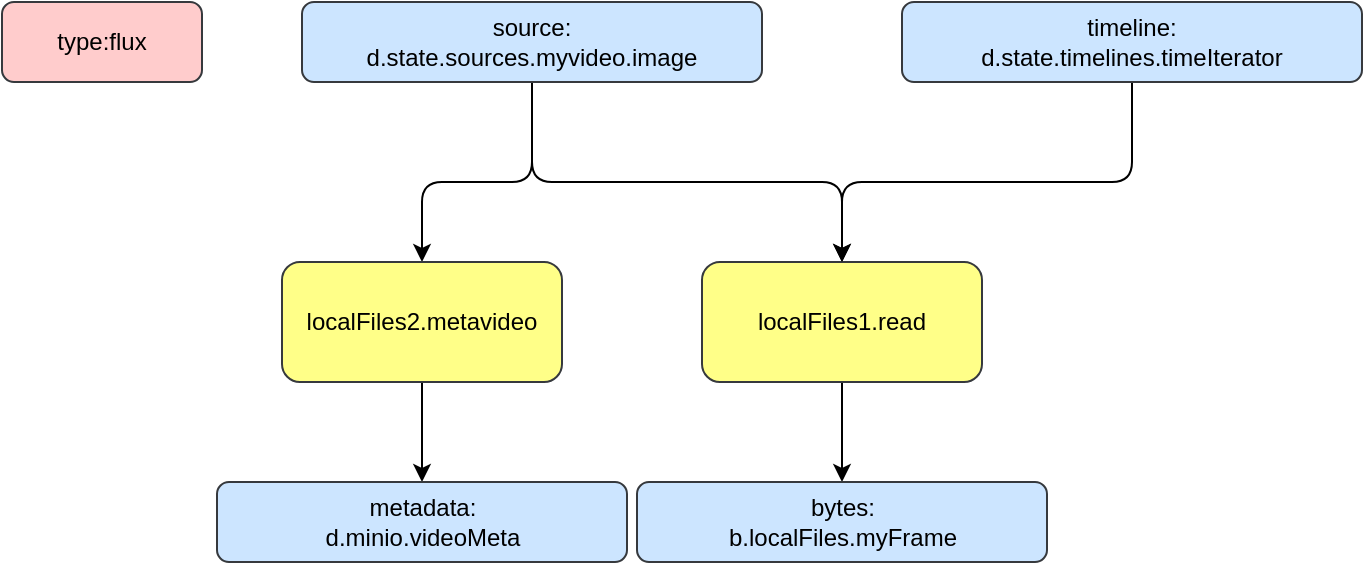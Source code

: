 <mxfile>
    <diagram id="rA5KS_z2IOA_mz4io4nV" name="Page-1">
        <mxGraphModel dx="846" dy="330" grid="1" gridSize="10" guides="1" tooltips="1" connect="1" arrows="1" fold="1" page="1" pageScale="1" pageWidth="850" pageHeight="1100" math="0" shadow="0">
            <root>
                <mxCell id="0"/>
                <mxCell id="1" parent="0"/>
                <mxCell id="4" style="edgeStyle=none;html=1;entryX=0.5;entryY=0;entryDx=0;entryDy=0;exitX=0.5;exitY=1;exitDx=0;exitDy=0;" parent="1" source="22" target="3" edge="1">
                    <mxGeometry relative="1" as="geometry">
                        <mxPoint x="470" y="-20" as="targetPoint"/>
                        <Array as="points">
                            <mxPoint x="605" y="130"/>
                            <mxPoint x="460" y="130"/>
                        </Array>
                        <mxPoint x="601.961" y="49.806" as="sourcePoint"/>
                    </mxGeometry>
                </mxCell>
                <mxCell id="16" style="edgeStyle=none;html=1;entryX=0.5;entryY=0;entryDx=0;entryDy=0;" parent="1" source="3" target="23" edge="1">
                    <mxGeometry relative="1" as="geometry"/>
                </mxCell>
                <mxCell id="3" value="localFiles1.read" style="rounded=1;whiteSpace=wrap;fillColor=#ffff88;strokeColor=#36393d;fontColor=#000000;" parent="1" vertex="1">
                    <mxGeometry x="390" y="170" width="140" height="60" as="geometry"/>
                </mxCell>
                <mxCell id="8" style="edgeStyle=none;html=1;entryX=0.5;entryY=0;entryDx=0;entryDy=0;exitX=0.5;exitY=1;exitDx=0;exitDy=0;" parent="1" source="21" target="3" edge="1">
                    <mxGeometry relative="1" as="geometry">
                        <mxPoint x="530" y="120" as="targetPoint"/>
                        <Array as="points">
                            <mxPoint x="305" y="130"/>
                            <mxPoint x="460" y="130"/>
                        </Array>
                        <mxPoint x="308.039" y="49.806" as="sourcePoint"/>
                    </mxGeometry>
                </mxCell>
                <mxCell id="34" style="edgeStyle=none;html=1;entryX=0.5;entryY=0;entryDx=0;entryDy=0;" edge="1" parent="1" source="21" target="33">
                    <mxGeometry relative="1" as="geometry">
                        <Array as="points">
                            <mxPoint x="305" y="130"/>
                            <mxPoint x="250" y="130"/>
                        </Array>
                    </mxGeometry>
                </mxCell>
                <mxCell id="21" value="source:&#10;d.state.sources.myvideo.image" style="rounded=1;whiteSpace=wrap;fillColor=#cce5ff;strokeColor=#36393d;fontColor=#000000;" parent="1" vertex="1">
                    <mxGeometry x="190" y="40" width="230" height="40" as="geometry"/>
                </mxCell>
                <mxCell id="22" value="timeline:&#10;d.state.timelines.timeIterator" style="rounded=1;whiteSpace=wrap;fillColor=#cce5ff;strokeColor=#36393d;fontColor=#000000;" parent="1" vertex="1">
                    <mxGeometry x="490" y="40" width="230" height="40" as="geometry"/>
                </mxCell>
                <mxCell id="23" value="bytes:&#10;b.localFiles.myFrame" style="rounded=1;whiteSpace=wrap;fillColor=#cce5ff;strokeColor=#36393d;fontColor=#000000;" parent="1" vertex="1">
                    <mxGeometry x="357.5" y="280" width="205" height="40" as="geometry"/>
                </mxCell>
                <mxCell id="32" value="type:flux" style="rounded=1;whiteSpace=wrap;fillColor=#ffcccc;strokeColor=#36393d;fontColor=#000000;" parent="1" vertex="1">
                    <mxGeometry x="40" y="40" width="100" height="40" as="geometry"/>
                </mxCell>
                <mxCell id="37" style="edgeStyle=none;html=1;" edge="1" parent="1" source="33" target="35">
                    <mxGeometry relative="1" as="geometry"/>
                </mxCell>
                <mxCell id="33" value="localFiles2.metavideo" style="rounded=1;whiteSpace=wrap;fillColor=#ffff88;strokeColor=#36393d;fontColor=#000000;" vertex="1" parent="1">
                    <mxGeometry x="180" y="170" width="140" height="60" as="geometry"/>
                </mxCell>
                <mxCell id="35" value="metadata:&#10;d.minio.videoMeta" style="rounded=1;whiteSpace=wrap;fillColor=#cce5ff;strokeColor=#36393d;fontColor=#000000;" vertex="1" parent="1">
                    <mxGeometry x="147.5" y="280" width="205" height="40" as="geometry"/>
                </mxCell>
            </root>
        </mxGraphModel>
    </diagram>
</mxfile>
